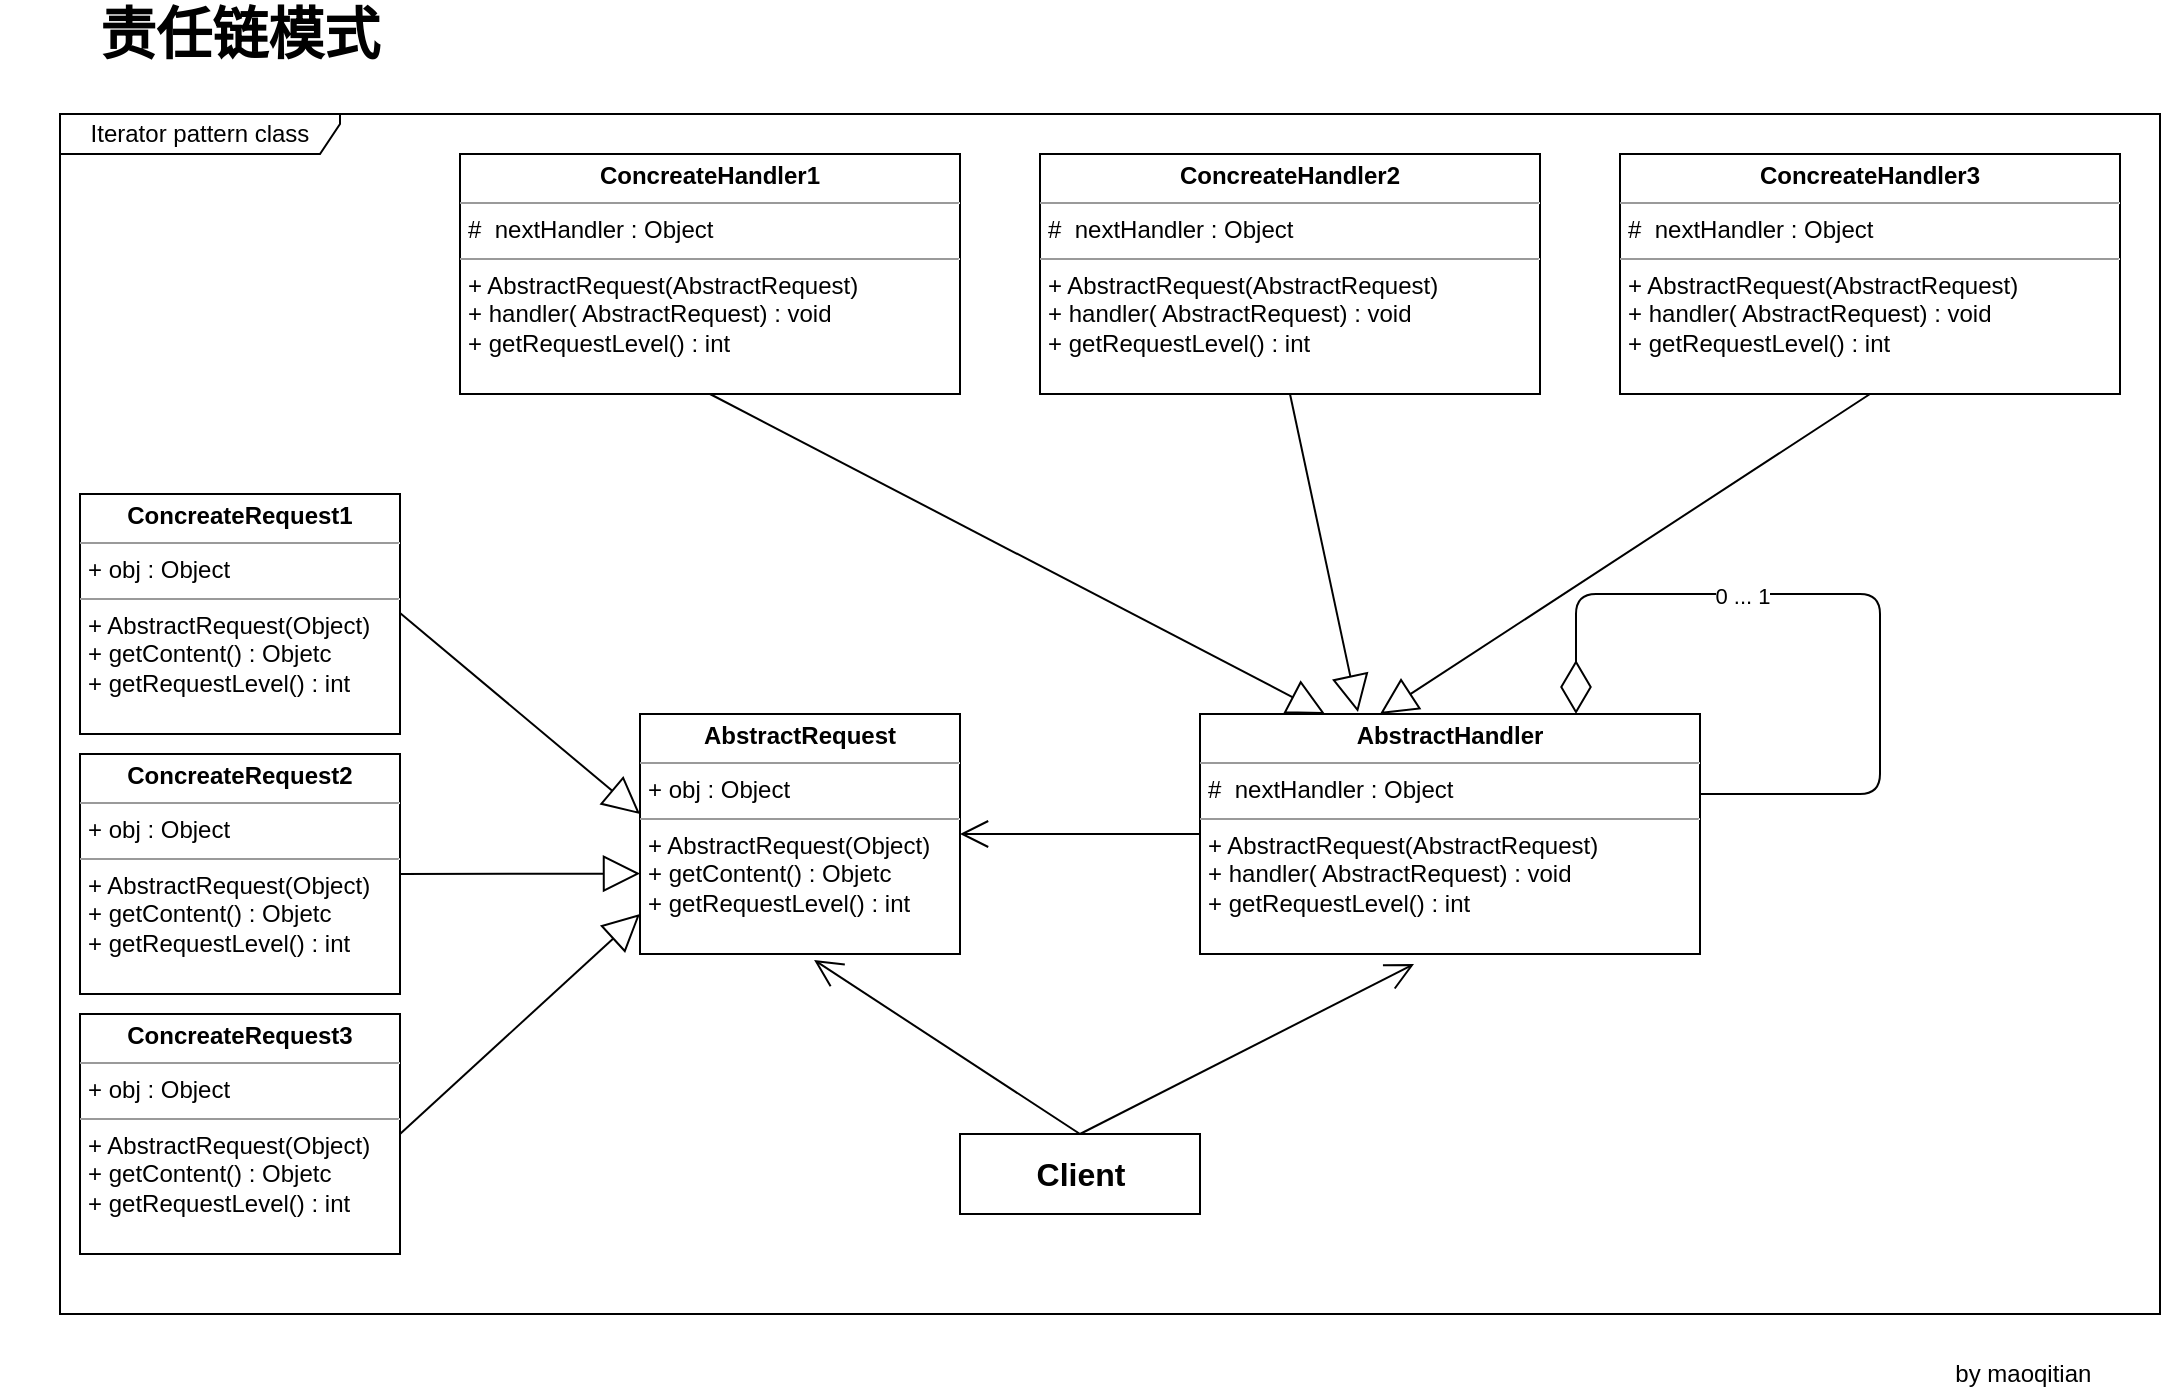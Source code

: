 <mxfile version="14.3.1" type="device"><diagram id="EuOFXzhcOOSkn2dbMeMi" name="Page-1"><mxGraphModel dx="1950" dy="689" grid="1" gridSize="10" guides="1" tooltips="1" connect="1" arrows="1" fold="1" page="1" pageScale="1" pageWidth="827" pageHeight="1169" background="#ffffff" math="0" shadow="0"><root><mxCell id="0"/><mxCell id="1" parent="0"/><mxCell id="mV7Wxgt5LY3bWxmPqf6R-1" value="Iterator pattern class" style="shape=umlFrame;whiteSpace=wrap;html=1;width=140;height=20;" vertex="1" parent="1"><mxGeometry x="-130" y="90" width="1050" height="600" as="geometry"/></mxCell><mxCell id="mV7Wxgt5LY3bWxmPqf6R-2" value="&lt;p style=&quot;margin: 0px ; margin-top: 4px ; text-align: center&quot;&gt;&lt;b&gt;AbstractRequest&lt;/b&gt;&lt;/p&gt;&lt;hr size=&quot;1&quot;&gt;&lt;p style=&quot;margin: 0px ; margin-left: 4px&quot;&gt;+ obj : Object&lt;/p&gt;&lt;hr size=&quot;1&quot;&gt;&lt;p style=&quot;margin: 0px ; margin-left: 4px&quot;&gt;+ AbstractRequest(Object)&lt;/p&gt;&lt;p style=&quot;margin: 0px ; margin-left: 4px&quot;&gt;&lt;span&gt;+ getContent() : Objetc&lt;/span&gt;&lt;br&gt;&lt;/p&gt;&lt;p style=&quot;margin: 0px ; margin-left: 4px&quot;&gt;+ getRequestLevel() : int&lt;/p&gt;&lt;p style=&quot;margin: 0px ; margin-left: 4px&quot;&gt;&lt;br&gt;&lt;/p&gt;" style="verticalAlign=top;align=left;overflow=fill;fontSize=12;fontFamily=Helvetica;html=1;" vertex="1" parent="1"><mxGeometry x="160" y="390" width="160" height="120" as="geometry"/></mxCell><mxCell id="mV7Wxgt5LY3bWxmPqf6R-3" value="&lt;p style=&quot;margin: 0px ; margin-top: 4px ; text-align: center&quot;&gt;&lt;b&gt;AbstractHandler&lt;/b&gt;&lt;/p&gt;&lt;hr size=&quot;1&quot;&gt;&lt;p style=&quot;margin: 0px ; margin-left: 4px&quot;&gt;#&amp;nbsp; nextHandler : Object&lt;/p&gt;&lt;hr size=&quot;1&quot;&gt;&lt;p style=&quot;margin: 0px ; margin-left: 4px&quot;&gt;+ AbstractRequest(AbstractRequest)&lt;/p&gt;&lt;p style=&quot;margin: 0px ; margin-left: 4px&quot;&gt;&lt;span&gt;+ handler( AbstractRequest) : void&lt;/span&gt;&lt;br&gt;&lt;/p&gt;&lt;p style=&quot;margin: 0px ; margin-left: 4px&quot;&gt;+ getRequestLevel() : int&lt;/p&gt;&lt;p style=&quot;margin: 0px ; margin-left: 4px&quot;&gt;&lt;br&gt;&lt;/p&gt;" style="verticalAlign=top;align=left;overflow=fill;fontSize=12;fontFamily=Helvetica;html=1;" vertex="1" parent="1"><mxGeometry x="440" y="390" width="250" height="120" as="geometry"/></mxCell><mxCell id="mV7Wxgt5LY3bWxmPqf6R-4" value="&lt;p style=&quot;margin: 0px ; margin-top: 4px ; text-align: center&quot;&gt;&lt;b&gt;ConcreateHandler1&lt;/b&gt;&lt;/p&gt;&lt;hr size=&quot;1&quot;&gt;&lt;p style=&quot;margin: 0px ; margin-left: 4px&quot;&gt;#&amp;nbsp; nextHandler : Object&lt;/p&gt;&lt;hr size=&quot;1&quot;&gt;&lt;p style=&quot;margin: 0px ; margin-left: 4px&quot;&gt;+ AbstractRequest(AbstractRequest)&lt;/p&gt;&lt;p style=&quot;margin: 0px ; margin-left: 4px&quot;&gt;&lt;span&gt;+ handler( AbstractRequest) : void&lt;/span&gt;&lt;br&gt;&lt;/p&gt;&lt;p style=&quot;margin: 0px ; margin-left: 4px&quot;&gt;+ getRequestLevel() : int&lt;/p&gt;&lt;p style=&quot;margin: 0px ; margin-left: 4px&quot;&gt;&lt;br&gt;&lt;/p&gt;" style="verticalAlign=top;align=left;overflow=fill;fontSize=12;fontFamily=Helvetica;html=1;" vertex="1" parent="1"><mxGeometry x="70" y="110" width="250" height="120" as="geometry"/></mxCell><mxCell id="mV7Wxgt5LY3bWxmPqf6R-5" value="&lt;p style=&quot;margin: 0px ; margin-top: 4px ; text-align: center&quot;&gt;&lt;b&gt;ConcreateHandler2&lt;/b&gt;&lt;/p&gt;&lt;hr size=&quot;1&quot;&gt;&lt;p style=&quot;margin: 0px ; margin-left: 4px&quot;&gt;#&amp;nbsp; nextHandler : Object&lt;/p&gt;&lt;hr size=&quot;1&quot;&gt;&lt;p style=&quot;margin: 0px ; margin-left: 4px&quot;&gt;+ AbstractRequest(AbstractRequest)&lt;/p&gt;&lt;p style=&quot;margin: 0px ; margin-left: 4px&quot;&gt;&lt;span&gt;+ handler( AbstractRequest) : void&lt;/span&gt;&lt;br&gt;&lt;/p&gt;&lt;p style=&quot;margin: 0px ; margin-left: 4px&quot;&gt;+ getRequestLevel() : int&lt;/p&gt;&lt;p style=&quot;margin: 0px ; margin-left: 4px&quot;&gt;&lt;br&gt;&lt;/p&gt;" style="verticalAlign=top;align=left;overflow=fill;fontSize=12;fontFamily=Helvetica;html=1;" vertex="1" parent="1"><mxGeometry x="360" y="110" width="250" height="120" as="geometry"/></mxCell><mxCell id="mV7Wxgt5LY3bWxmPqf6R-6" value="&lt;p style=&quot;margin: 0px ; margin-top: 4px ; text-align: center&quot;&gt;&lt;b&gt;ConcreateHandler3&lt;/b&gt;&lt;/p&gt;&lt;hr size=&quot;1&quot;&gt;&lt;p style=&quot;margin: 0px ; margin-left: 4px&quot;&gt;#&amp;nbsp; nextHandler : Object&lt;/p&gt;&lt;hr size=&quot;1&quot;&gt;&lt;p style=&quot;margin: 0px ; margin-left: 4px&quot;&gt;+ AbstractRequest(AbstractRequest)&lt;/p&gt;&lt;p style=&quot;margin: 0px ; margin-left: 4px&quot;&gt;&lt;span&gt;+ handler( AbstractRequest) : void&lt;/span&gt;&lt;br&gt;&lt;/p&gt;&lt;p style=&quot;margin: 0px ; margin-left: 4px&quot;&gt;+ getRequestLevel() : int&lt;/p&gt;&lt;p style=&quot;margin: 0px ; margin-left: 4px&quot;&gt;&lt;br&gt;&lt;/p&gt;" style="verticalAlign=top;align=left;overflow=fill;fontSize=12;fontFamily=Helvetica;html=1;" vertex="1" parent="1"><mxGeometry x="650" y="110" width="250" height="120" as="geometry"/></mxCell><mxCell id="mV7Wxgt5LY3bWxmPqf6R-7" value="&lt;p style=&quot;margin: 0px ; margin-top: 4px ; text-align: center&quot;&gt;&lt;b&gt;ConcreateRequest1&lt;/b&gt;&lt;/p&gt;&lt;hr size=&quot;1&quot;&gt;&lt;p style=&quot;margin: 0px ; margin-left: 4px&quot;&gt;+ obj : Object&lt;/p&gt;&lt;hr size=&quot;1&quot;&gt;&lt;p style=&quot;margin: 0px ; margin-left: 4px&quot;&gt;+ AbstractRequest(Object)&lt;/p&gt;&lt;p style=&quot;margin: 0px ; margin-left: 4px&quot;&gt;&lt;span&gt;+ getContent() : Objetc&lt;/span&gt;&lt;br&gt;&lt;/p&gt;&lt;p style=&quot;margin: 0px ; margin-left: 4px&quot;&gt;+ getRequestLevel() : int&lt;/p&gt;&lt;p style=&quot;margin: 0px ; margin-left: 4px&quot;&gt;&lt;br&gt;&lt;/p&gt;" style="verticalAlign=top;align=left;overflow=fill;fontSize=12;fontFamily=Helvetica;html=1;" vertex="1" parent="1"><mxGeometry x="-120" y="280" width="160" height="120" as="geometry"/></mxCell><mxCell id="mV7Wxgt5LY3bWxmPqf6R-8" value="&lt;p style=&quot;margin: 0px ; margin-top: 4px ; text-align: center&quot;&gt;&lt;b&gt;ConcreateRequest2&lt;/b&gt;&lt;/p&gt;&lt;hr size=&quot;1&quot;&gt;&lt;p style=&quot;margin: 0px ; margin-left: 4px&quot;&gt;+ obj : Object&lt;/p&gt;&lt;hr size=&quot;1&quot;&gt;&lt;p style=&quot;margin: 0px ; margin-left: 4px&quot;&gt;+ AbstractRequest(Object)&lt;/p&gt;&lt;p style=&quot;margin: 0px ; margin-left: 4px&quot;&gt;&lt;span&gt;+ getContent() : Objetc&lt;/span&gt;&lt;br&gt;&lt;/p&gt;&lt;p style=&quot;margin: 0px ; margin-left: 4px&quot;&gt;+ getRequestLevel() : int&lt;/p&gt;&lt;p style=&quot;margin: 0px ; margin-left: 4px&quot;&gt;&lt;br&gt;&lt;/p&gt;" style="verticalAlign=top;align=left;overflow=fill;fontSize=12;fontFamily=Helvetica;html=1;" vertex="1" parent="1"><mxGeometry x="-120" y="410" width="160" height="120" as="geometry"/></mxCell><mxCell id="mV7Wxgt5LY3bWxmPqf6R-9" value="&lt;p style=&quot;margin: 0px ; margin-top: 4px ; text-align: center&quot;&gt;&lt;b&gt;ConcreateRequest3&lt;/b&gt;&lt;/p&gt;&lt;hr size=&quot;1&quot;&gt;&lt;p style=&quot;margin: 0px ; margin-left: 4px&quot;&gt;+ obj : Object&lt;/p&gt;&lt;hr size=&quot;1&quot;&gt;&lt;p style=&quot;margin: 0px ; margin-left: 4px&quot;&gt;+ AbstractRequest(Object)&lt;/p&gt;&lt;p style=&quot;margin: 0px ; margin-left: 4px&quot;&gt;&lt;span&gt;+ getContent() : Objetc&lt;/span&gt;&lt;br&gt;&lt;/p&gt;&lt;p style=&quot;margin: 0px ; margin-left: 4px&quot;&gt;+ getRequestLevel() : int&lt;/p&gt;&lt;p style=&quot;margin: 0px ; margin-left: 4px&quot;&gt;&lt;br&gt;&lt;/p&gt;" style="verticalAlign=top;align=left;overflow=fill;fontSize=12;fontFamily=Helvetica;html=1;" vertex="1" parent="1"><mxGeometry x="-120" y="540" width="160" height="120" as="geometry"/></mxCell><mxCell id="mV7Wxgt5LY3bWxmPqf6R-10" value="" style="endArrow=diamondThin;endFill=0;endSize=24;html=1;" edge="1" parent="1"><mxGeometry width="160" relative="1" as="geometry"><mxPoint x="690" y="430" as="sourcePoint"/><mxPoint x="628" y="390" as="targetPoint"/><Array as="points"><mxPoint x="780" y="430"/><mxPoint x="780" y="330"/><mxPoint x="628" y="330"/></Array></mxGeometry></mxCell><mxCell id="mV7Wxgt5LY3bWxmPqf6R-11" value="0 ... 1" style="edgeLabel;html=1;align=center;verticalAlign=middle;resizable=0;points=[];" vertex="1" connectable="0" parent="mV7Wxgt5LY3bWxmPqf6R-10"><mxGeometry x="0.289" y="1" relative="1" as="geometry"><mxPoint as="offset"/></mxGeometry></mxCell><mxCell id="mV7Wxgt5LY3bWxmPqf6R-12" value="&lt;b&gt;&lt;font style=&quot;font-size: 16px&quot;&gt;Client&lt;/font&gt;&lt;/b&gt;" style="html=1;" vertex="1" parent="1"><mxGeometry x="320" y="600" width="120" height="40" as="geometry"/></mxCell><mxCell id="mV7Wxgt5LY3bWxmPqf6R-13" value="" style="endArrow=open;endFill=1;endSize=12;html=1;entryX=1;entryY=0.5;entryDx=0;entryDy=0;exitX=0;exitY=0.5;exitDx=0;exitDy=0;" edge="1" parent="1" source="mV7Wxgt5LY3bWxmPqf6R-3" target="mV7Wxgt5LY3bWxmPqf6R-2"><mxGeometry width="160" relative="1" as="geometry"><mxPoint x="120" y="550" as="sourcePoint"/><mxPoint x="280" y="550" as="targetPoint"/></mxGeometry></mxCell><mxCell id="mV7Wxgt5LY3bWxmPqf6R-16" value="" style="endArrow=open;endFill=1;endSize=12;html=1;entryX=0.544;entryY=1.025;entryDx=0;entryDy=0;entryPerimeter=0;exitX=0.5;exitY=0;exitDx=0;exitDy=0;" edge="1" parent="1" source="mV7Wxgt5LY3bWxmPqf6R-12" target="mV7Wxgt5LY3bWxmPqf6R-2"><mxGeometry width="160" relative="1" as="geometry"><mxPoint x="280" y="570" as="sourcePoint"/><mxPoint x="440" y="570" as="targetPoint"/></mxGeometry></mxCell><mxCell id="mV7Wxgt5LY3bWxmPqf6R-17" value="" style="endArrow=open;endFill=1;endSize=12;html=1;entryX=0.428;entryY=1.042;entryDx=0;entryDy=0;entryPerimeter=0;" edge="1" parent="1" target="mV7Wxgt5LY3bWxmPqf6R-3"><mxGeometry width="160" relative="1" as="geometry"><mxPoint x="380" y="600" as="sourcePoint"/><mxPoint x="560" y="510" as="targetPoint"/></mxGeometry></mxCell><mxCell id="mV7Wxgt5LY3bWxmPqf6R-18" value="" style="endArrow=block;endSize=16;endFill=0;html=1;entryX=0;entryY=0.417;entryDx=0;entryDy=0;entryPerimeter=0;" edge="1" parent="1" target="mV7Wxgt5LY3bWxmPqf6R-2"><mxGeometry width="160" relative="1" as="geometry"><mxPoint x="40" y="339.5" as="sourcePoint"/><mxPoint x="200" y="339.5" as="targetPoint"/></mxGeometry></mxCell><mxCell id="mV7Wxgt5LY3bWxmPqf6R-19" value="" style="endArrow=block;endSize=16;endFill=0;html=1;entryX=0;entryY=0.665;entryDx=0;entryDy=0;entryPerimeter=0;exitX=1;exitY=0.5;exitDx=0;exitDy=0;" edge="1" parent="1" source="mV7Wxgt5LY3bWxmPqf6R-8" target="mV7Wxgt5LY3bWxmPqf6R-2"><mxGeometry width="160" relative="1" as="geometry"><mxPoint x="50" y="349.5" as="sourcePoint"/><mxPoint x="170" y="450.04" as="targetPoint"/></mxGeometry></mxCell><mxCell id="mV7Wxgt5LY3bWxmPqf6R-20" value="" style="endArrow=block;endSize=16;endFill=0;html=1;exitX=1;exitY=0.5;exitDx=0;exitDy=0;" edge="1" parent="1" source="mV7Wxgt5LY3bWxmPqf6R-9"><mxGeometry width="160" relative="1" as="geometry"><mxPoint x="50" y="480" as="sourcePoint"/><mxPoint x="160" y="490" as="targetPoint"/></mxGeometry></mxCell><mxCell id="mV7Wxgt5LY3bWxmPqf6R-21" value="" style="endArrow=block;endSize=16;endFill=0;html=1;entryX=0.25;entryY=0;entryDx=0;entryDy=0;exitX=0.5;exitY=1;exitDx=0;exitDy=0;" edge="1" parent="1" source="mV7Wxgt5LY3bWxmPqf6R-4" target="mV7Wxgt5LY3bWxmPqf6R-3"><mxGeometry width="160" relative="1" as="geometry"><mxPoint x="190" y="260.2" as="sourcePoint"/><mxPoint x="310" y="260.0" as="targetPoint"/></mxGeometry></mxCell><mxCell id="mV7Wxgt5LY3bWxmPqf6R-22" value="" style="endArrow=block;endSize=16;endFill=0;html=1;entryX=0.316;entryY=-0.008;entryDx=0;entryDy=0;entryPerimeter=0;exitX=0.5;exitY=1;exitDx=0;exitDy=0;" edge="1" parent="1" source="mV7Wxgt5LY3bWxmPqf6R-5" target="mV7Wxgt5LY3bWxmPqf6R-3"><mxGeometry width="160" relative="1" as="geometry"><mxPoint x="440" y="280.2" as="sourcePoint"/><mxPoint x="560" y="280.0" as="targetPoint"/></mxGeometry></mxCell><mxCell id="mV7Wxgt5LY3bWxmPqf6R-23" value="" style="endArrow=block;endSize=16;endFill=0;html=1;entryX=0.36;entryY=0;entryDx=0;entryDy=0;entryPerimeter=0;exitX=0.5;exitY=1;exitDx=0;exitDy=0;" edge="1" parent="1" source="mV7Wxgt5LY3bWxmPqf6R-6" target="mV7Wxgt5LY3bWxmPqf6R-3"><mxGeometry width="160" relative="1" as="geometry"><mxPoint x="80" y="510" as="sourcePoint"/><mxPoint x="200" y="509.8" as="targetPoint"/></mxGeometry></mxCell><mxCell id="mV7Wxgt5LY3bWxmPqf6R-24" value="&lt;b&gt;&lt;font style=&quot;font-size: 28px&quot;&gt;责任链模式&lt;/font&gt;&lt;/b&gt;" style="text;html=1;strokeColor=none;fillColor=none;align=center;verticalAlign=middle;whiteSpace=wrap;rounded=0;" vertex="1" parent="1"><mxGeometry x="-160" y="40" width="240" height="20" as="geometry"/></mxCell><mxCell id="mV7Wxgt5LY3bWxmPqf6R-25" value="&amp;nbsp;by maoqitian" style="text;html=1;strokeColor=none;fillColor=none;align=center;verticalAlign=middle;whiteSpace=wrap;rounded=0;" vertex="1" parent="1"><mxGeometry x="780" y="710" width="140" height="20" as="geometry"/></mxCell></root></mxGraphModel></diagram></mxfile>